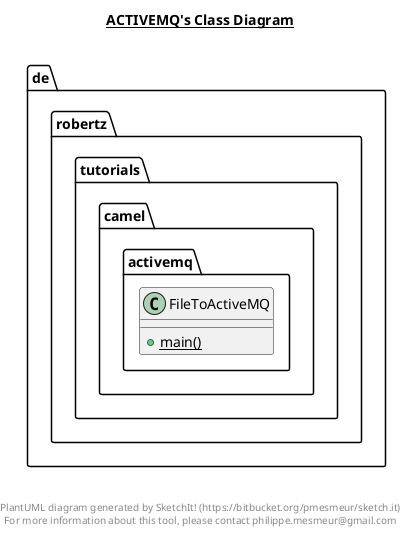 @startuml

title __ACTIVEMQ's Class Diagram__\n

  namespace de.robertz.tutorials.camel.activemq {
    class de.robertz.tutorials.camel.activemq.FileToActiveMQ {
        {static} + main()
    }
  }
  



right footer


PlantUML diagram generated by SketchIt! (https://bitbucket.org/pmesmeur/sketch.it)
For more information about this tool, please contact philippe.mesmeur@gmail.com
endfooter

@enduml
